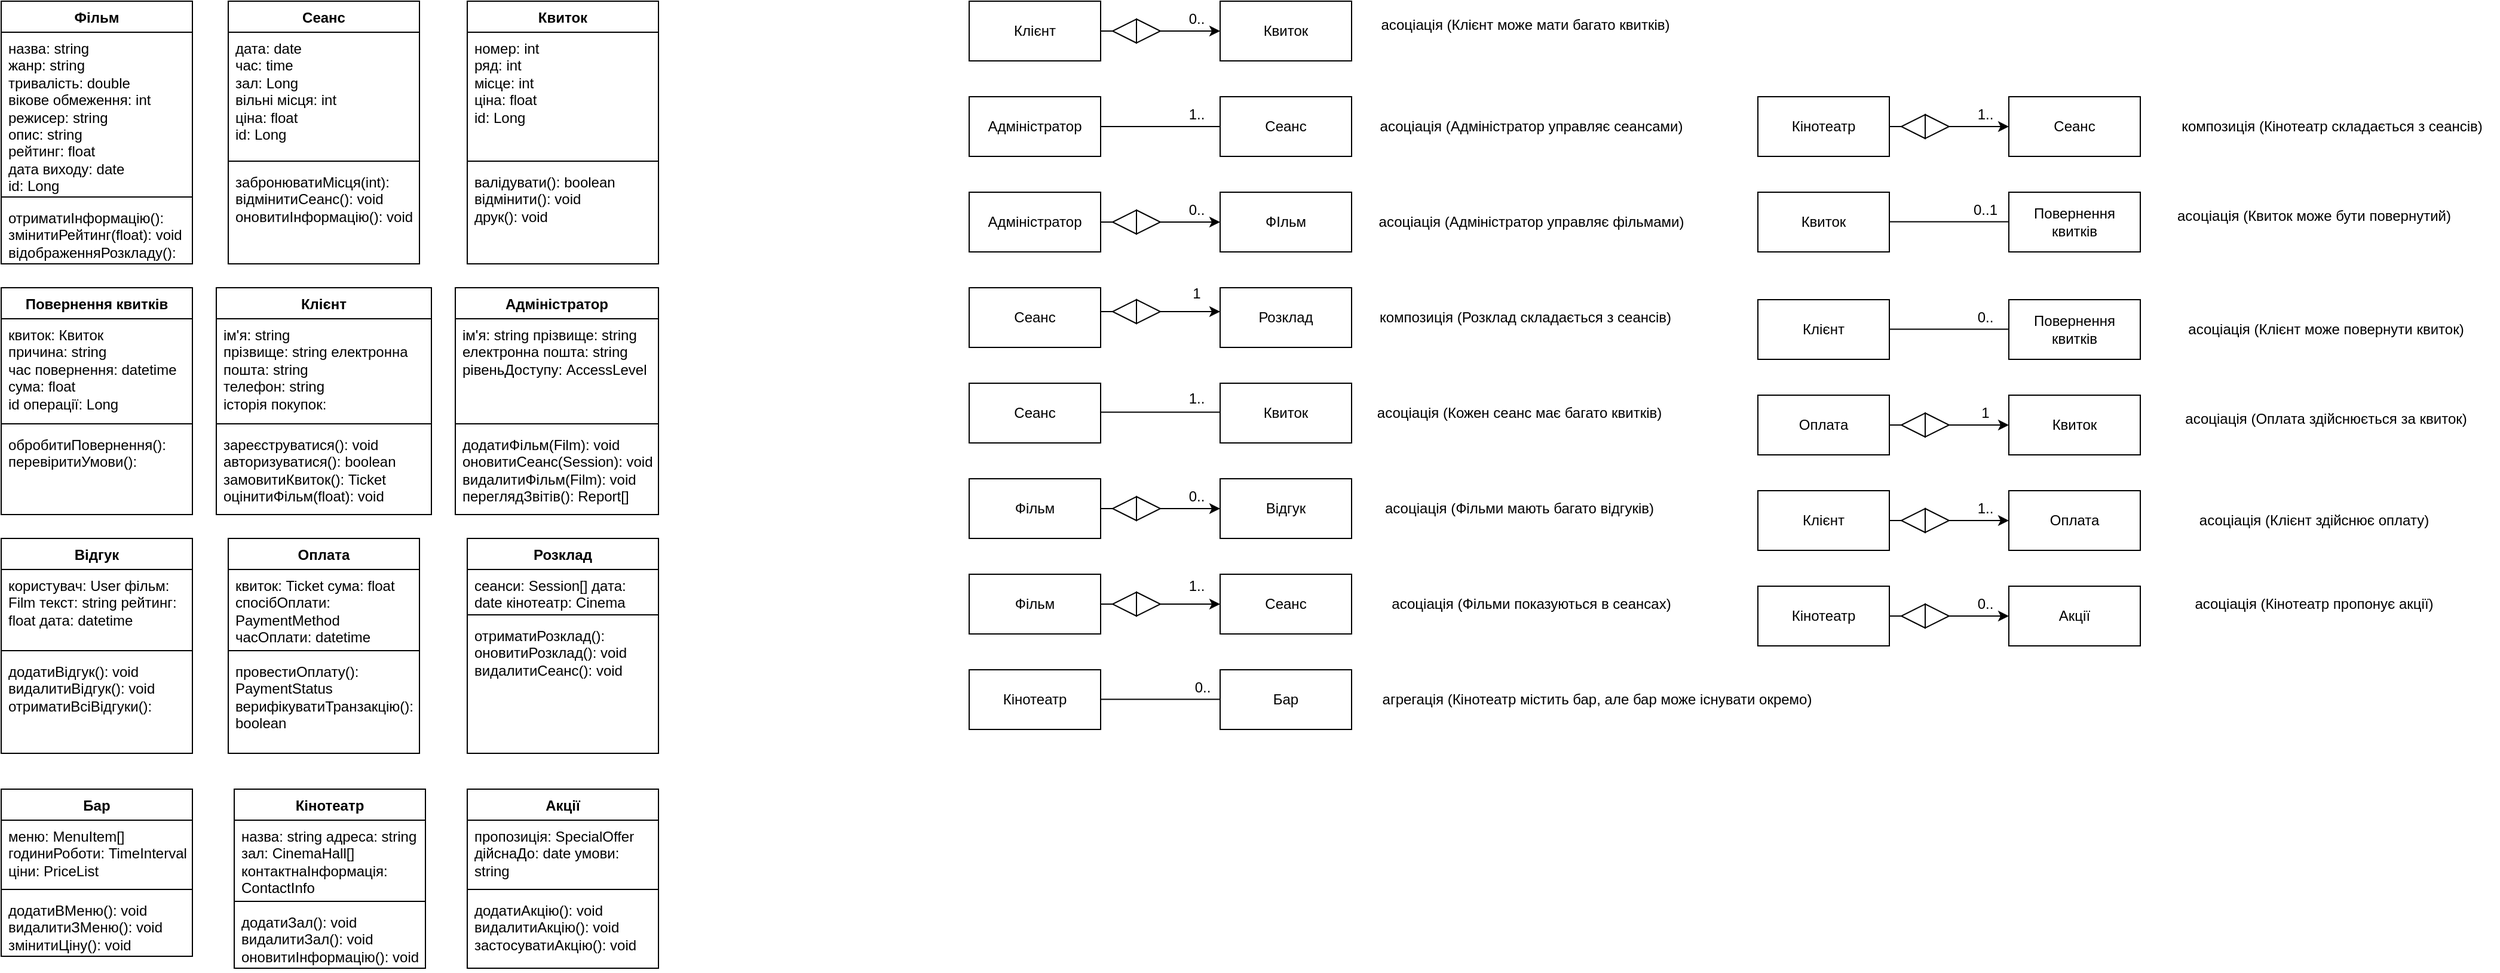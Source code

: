 <mxfile version="24.1.0" type="device">
  <diagram name="Page-1" id="W-HxV3eET0fKOatoMU0g">
    <mxGraphModel dx="1623" dy="923" grid="1" gridSize="10" guides="1" tooltips="1" connect="1" arrows="1" fold="1" page="1" pageScale="1" pageWidth="850" pageHeight="1100" math="0" shadow="0">
      <root>
        <mxCell id="0" />
        <mxCell id="1" parent="0" />
        <mxCell id="Xe3Pd-iEGYzMwIOEl643-1" value="Фільм" style="swimlane;fontStyle=1;align=center;verticalAlign=top;childLayout=stackLayout;horizontal=1;startSize=26;horizontalStack=0;resizeParent=1;resizeParentMax=0;resizeLast=0;collapsible=1;marginBottom=0;whiteSpace=wrap;html=1;" vertex="1" parent="1">
          <mxGeometry x="230" y="80" width="160" height="220" as="geometry" />
        </mxCell>
        <mxCell id="Xe3Pd-iEGYzMwIOEl643-2" value="назва: string&amp;nbsp;&lt;div&gt;жанр: string&amp;nbsp;&lt;/div&gt;&lt;div&gt;тривалість: double&lt;/div&gt;&lt;div&gt;вікове обмеження: int режисер: string&amp;nbsp;&lt;/div&gt;&lt;div&gt;опис: string&amp;nbsp;&lt;/div&gt;&lt;div&gt;рейтинг: float&amp;nbsp;&lt;/div&gt;&lt;div&gt;дата виходу: date&lt;/div&gt;&lt;div&gt;id: Long&lt;br&gt;&lt;/div&gt;" style="text;strokeColor=none;fillColor=none;align=left;verticalAlign=top;spacingLeft=4;spacingRight=4;overflow=hidden;rotatable=0;points=[[0,0.5],[1,0.5]];portConstraint=eastwest;whiteSpace=wrap;html=1;" vertex="1" parent="Xe3Pd-iEGYzMwIOEl643-1">
          <mxGeometry y="26" width="160" height="134" as="geometry" />
        </mxCell>
        <mxCell id="Xe3Pd-iEGYzMwIOEl643-3" value="" style="line;strokeWidth=1;fillColor=none;align=left;verticalAlign=middle;spacingTop=-1;spacingLeft=3;spacingRight=3;rotatable=0;labelPosition=right;points=[];portConstraint=eastwest;strokeColor=inherit;" vertex="1" parent="Xe3Pd-iEGYzMwIOEl643-1">
          <mxGeometry y="160" width="160" height="8" as="geometry" />
        </mxCell>
        <mxCell id="Xe3Pd-iEGYzMwIOEl643-4" value="отриматиІнформацію():&amp;nbsp; змінитиРейтинг(float): void відображенняРозкладу():&amp;nbsp;" style="text;strokeColor=none;fillColor=none;align=left;verticalAlign=top;spacingLeft=4;spacingRight=4;overflow=hidden;rotatable=0;points=[[0,0.5],[1,0.5]];portConstraint=eastwest;whiteSpace=wrap;html=1;" vertex="1" parent="Xe3Pd-iEGYzMwIOEl643-1">
          <mxGeometry y="168" width="160" height="52" as="geometry" />
        </mxCell>
        <mxCell id="Xe3Pd-iEGYzMwIOEl643-5" value="Сеанс" style="swimlane;fontStyle=1;align=center;verticalAlign=top;childLayout=stackLayout;horizontal=1;startSize=26;horizontalStack=0;resizeParent=1;resizeParentMax=0;resizeLast=0;collapsible=1;marginBottom=0;whiteSpace=wrap;html=1;" vertex="1" parent="1">
          <mxGeometry x="420" y="80" width="160" height="220" as="geometry" />
        </mxCell>
        <mxCell id="Xe3Pd-iEGYzMwIOEl643-6" value="дата: date&amp;nbsp;&lt;div&gt;час: time&amp;nbsp;&lt;/div&gt;&lt;div&gt;зал: Long&amp;nbsp;&lt;/div&gt;&lt;div&gt;вільні місця: int&amp;nbsp;&lt;/div&gt;&lt;div&gt;ціна: float&lt;/div&gt;&lt;div&gt;id: Long&lt;br&gt;&lt;/div&gt;" style="text;strokeColor=none;fillColor=none;align=left;verticalAlign=top;spacingLeft=4;spacingRight=4;overflow=hidden;rotatable=0;points=[[0,0.5],[1,0.5]];portConstraint=eastwest;whiteSpace=wrap;html=1;" vertex="1" parent="Xe3Pd-iEGYzMwIOEl643-5">
          <mxGeometry y="26" width="160" height="104" as="geometry" />
        </mxCell>
        <mxCell id="Xe3Pd-iEGYzMwIOEl643-7" value="" style="line;strokeWidth=1;fillColor=none;align=left;verticalAlign=middle;spacingTop=-1;spacingLeft=3;spacingRight=3;rotatable=0;labelPosition=right;points=[];portConstraint=eastwest;strokeColor=inherit;" vertex="1" parent="Xe3Pd-iEGYzMwIOEl643-5">
          <mxGeometry y="130" width="160" height="8" as="geometry" />
        </mxCell>
        <mxCell id="Xe3Pd-iEGYzMwIOEl643-8" value="забронюватиМісця(int): відмінитиСеанс(): void оновитиІнформацію(): void" style="text;strokeColor=none;fillColor=none;align=left;verticalAlign=top;spacingLeft=4;spacingRight=4;overflow=hidden;rotatable=0;points=[[0,0.5],[1,0.5]];portConstraint=eastwest;whiteSpace=wrap;html=1;" vertex="1" parent="Xe3Pd-iEGYzMwIOEl643-5">
          <mxGeometry y="138" width="160" height="82" as="geometry" />
        </mxCell>
        <mxCell id="Xe3Pd-iEGYzMwIOEl643-9" value="Квиток" style="swimlane;fontStyle=1;align=center;verticalAlign=top;childLayout=stackLayout;horizontal=1;startSize=26;horizontalStack=0;resizeParent=1;resizeParentMax=0;resizeLast=0;collapsible=1;marginBottom=0;whiteSpace=wrap;html=1;" vertex="1" parent="1">
          <mxGeometry x="620" y="80" width="160" height="220" as="geometry" />
        </mxCell>
        <mxCell id="Xe3Pd-iEGYzMwIOEl643-10" value="номер: int&amp;nbsp;&lt;div&gt;ряд: int&amp;nbsp;&lt;/div&gt;&lt;div&gt;місце: int&amp;nbsp;&lt;/div&gt;&lt;div&gt;ціна: float&amp;nbsp;&lt;/div&gt;&lt;div&gt;id: Long&lt;/div&gt;" style="text;strokeColor=none;fillColor=none;align=left;verticalAlign=top;spacingLeft=4;spacingRight=4;overflow=hidden;rotatable=0;points=[[0,0.5],[1,0.5]];portConstraint=eastwest;whiteSpace=wrap;html=1;" vertex="1" parent="Xe3Pd-iEGYzMwIOEl643-9">
          <mxGeometry y="26" width="160" height="104" as="geometry" />
        </mxCell>
        <mxCell id="Xe3Pd-iEGYzMwIOEl643-11" value="" style="line;strokeWidth=1;fillColor=none;align=left;verticalAlign=middle;spacingTop=-1;spacingLeft=3;spacingRight=3;rotatable=0;labelPosition=right;points=[];portConstraint=eastwest;strokeColor=inherit;" vertex="1" parent="Xe3Pd-iEGYzMwIOEl643-9">
          <mxGeometry y="130" width="160" height="8" as="geometry" />
        </mxCell>
        <mxCell id="Xe3Pd-iEGYzMwIOEl643-12" value="валідувати(): boolean відмінити(): void&amp;nbsp;&lt;div&gt;друк(): void&lt;/div&gt;" style="text;strokeColor=none;fillColor=none;align=left;verticalAlign=top;spacingLeft=4;spacingRight=4;overflow=hidden;rotatable=0;points=[[0,0.5],[1,0.5]];portConstraint=eastwest;whiteSpace=wrap;html=1;" vertex="1" parent="Xe3Pd-iEGYzMwIOEl643-9">
          <mxGeometry y="138" width="160" height="82" as="geometry" />
        </mxCell>
        <mxCell id="Xe3Pd-iEGYzMwIOEl643-13" value="Повернення квитків" style="swimlane;fontStyle=1;align=center;verticalAlign=top;childLayout=stackLayout;horizontal=1;startSize=26;horizontalStack=0;resizeParent=1;resizeParentMax=0;resizeLast=0;collapsible=1;marginBottom=0;whiteSpace=wrap;html=1;" vertex="1" parent="1">
          <mxGeometry x="230" y="320" width="160" height="190" as="geometry" />
        </mxCell>
        <mxCell id="Xe3Pd-iEGYzMwIOEl643-14" value="квиток: Квиток&lt;div&gt;причина: string&amp;nbsp;&lt;/div&gt;&lt;div&gt;час повернення: datetime сума: float&lt;/div&gt;&lt;div&gt;id операції: Long&lt;br&gt;&lt;/div&gt;" style="text;strokeColor=none;fillColor=none;align=left;verticalAlign=top;spacingLeft=4;spacingRight=4;overflow=hidden;rotatable=0;points=[[0,0.5],[1,0.5]];portConstraint=eastwest;whiteSpace=wrap;html=1;" vertex="1" parent="Xe3Pd-iEGYzMwIOEl643-13">
          <mxGeometry y="26" width="160" height="84" as="geometry" />
        </mxCell>
        <mxCell id="Xe3Pd-iEGYzMwIOEl643-15" value="" style="line;strokeWidth=1;fillColor=none;align=left;verticalAlign=middle;spacingTop=-1;spacingLeft=3;spacingRight=3;rotatable=0;labelPosition=right;points=[];portConstraint=eastwest;strokeColor=inherit;" vertex="1" parent="Xe3Pd-iEGYzMwIOEl643-13">
          <mxGeometry y="110" width="160" height="8" as="geometry" />
        </mxCell>
        <mxCell id="Xe3Pd-iEGYzMwIOEl643-16" value="обробитиПовернення(): перевіритиУмови():&amp;nbsp;" style="text;strokeColor=none;fillColor=none;align=left;verticalAlign=top;spacingLeft=4;spacingRight=4;overflow=hidden;rotatable=0;points=[[0,0.5],[1,0.5]];portConstraint=eastwest;whiteSpace=wrap;html=1;" vertex="1" parent="Xe3Pd-iEGYzMwIOEl643-13">
          <mxGeometry y="118" width="160" height="72" as="geometry" />
        </mxCell>
        <mxCell id="Xe3Pd-iEGYzMwIOEl643-17" value="Клієнт" style="swimlane;fontStyle=1;align=center;verticalAlign=top;childLayout=stackLayout;horizontal=1;startSize=26;horizontalStack=0;resizeParent=1;resizeParentMax=0;resizeLast=0;collapsible=1;marginBottom=0;whiteSpace=wrap;html=1;" vertex="1" parent="1">
          <mxGeometry x="410" y="320" width="180" height="190" as="geometry" />
        </mxCell>
        <mxCell id="Xe3Pd-iEGYzMwIOEl643-18" value="ім&#39;я: string&amp;nbsp;&lt;div&gt;прізвище: string електронна пошта: string&amp;nbsp;&lt;/div&gt;&lt;div&gt;телефон: string&amp;nbsp;&lt;/div&gt;&lt;div&gt;історія покупок:&lt;/div&gt;" style="text;strokeColor=none;fillColor=none;align=left;verticalAlign=top;spacingLeft=4;spacingRight=4;overflow=hidden;rotatable=0;points=[[0,0.5],[1,0.5]];portConstraint=eastwest;whiteSpace=wrap;html=1;" vertex="1" parent="Xe3Pd-iEGYzMwIOEl643-17">
          <mxGeometry y="26" width="180" height="84" as="geometry" />
        </mxCell>
        <mxCell id="Xe3Pd-iEGYzMwIOEl643-19" value="" style="line;strokeWidth=1;fillColor=none;align=left;verticalAlign=middle;spacingTop=-1;spacingLeft=3;spacingRight=3;rotatable=0;labelPosition=right;points=[];portConstraint=eastwest;strokeColor=inherit;" vertex="1" parent="Xe3Pd-iEGYzMwIOEl643-17">
          <mxGeometry y="110" width="180" height="8" as="geometry" />
        </mxCell>
        <mxCell id="Xe3Pd-iEGYzMwIOEl643-20" value="зареєструватися(): void авторизуватися(): boolean замовитиКвиток(): Ticket оцінитиФільм(float): void" style="text;strokeColor=none;fillColor=none;align=left;verticalAlign=top;spacingLeft=4;spacingRight=4;overflow=hidden;rotatable=0;points=[[0,0.5],[1,0.5]];portConstraint=eastwest;whiteSpace=wrap;html=1;" vertex="1" parent="Xe3Pd-iEGYzMwIOEl643-17">
          <mxGeometry y="118" width="180" height="72" as="geometry" />
        </mxCell>
        <mxCell id="Xe3Pd-iEGYzMwIOEl643-21" value="Адміністратор" style="swimlane;fontStyle=1;align=center;verticalAlign=top;childLayout=stackLayout;horizontal=1;startSize=26;horizontalStack=0;resizeParent=1;resizeParentMax=0;resizeLast=0;collapsible=1;marginBottom=0;whiteSpace=wrap;html=1;" vertex="1" parent="1">
          <mxGeometry x="610" y="320" width="170" height="190" as="geometry" />
        </mxCell>
        <mxCell id="Xe3Pd-iEGYzMwIOEl643-22" value="ім&#39;я: string прізвище: string електронна пошта: string рівеньДоступу: AccessLevel" style="text;strokeColor=none;fillColor=none;align=left;verticalAlign=top;spacingLeft=4;spacingRight=4;overflow=hidden;rotatable=0;points=[[0,0.5],[1,0.5]];portConstraint=eastwest;whiteSpace=wrap;html=1;" vertex="1" parent="Xe3Pd-iEGYzMwIOEl643-21">
          <mxGeometry y="26" width="170" height="84" as="geometry" />
        </mxCell>
        <mxCell id="Xe3Pd-iEGYzMwIOEl643-23" value="" style="line;strokeWidth=1;fillColor=none;align=left;verticalAlign=middle;spacingTop=-1;spacingLeft=3;spacingRight=3;rotatable=0;labelPosition=right;points=[];portConstraint=eastwest;strokeColor=inherit;" vertex="1" parent="Xe3Pd-iEGYzMwIOEl643-21">
          <mxGeometry y="110" width="170" height="8" as="geometry" />
        </mxCell>
        <mxCell id="Xe3Pd-iEGYzMwIOEl643-24" value="додатиФільм(Film): void оновитиСеанс(Session): void видалитиФільм(Film): void переглядЗвітів(): Report[]" style="text;strokeColor=none;fillColor=none;align=left;verticalAlign=top;spacingLeft=4;spacingRight=4;overflow=hidden;rotatable=0;points=[[0,0.5],[1,0.5]];portConstraint=eastwest;whiteSpace=wrap;html=1;" vertex="1" parent="Xe3Pd-iEGYzMwIOEl643-21">
          <mxGeometry y="118" width="170" height="72" as="geometry" />
        </mxCell>
        <mxCell id="Xe3Pd-iEGYzMwIOEl643-25" value="Відгук" style="swimlane;fontStyle=1;align=center;verticalAlign=top;childLayout=stackLayout;horizontal=1;startSize=26;horizontalStack=0;resizeParent=1;resizeParentMax=0;resizeLast=0;collapsible=1;marginBottom=0;whiteSpace=wrap;html=1;" vertex="1" parent="1">
          <mxGeometry x="230" y="530" width="160" height="180" as="geometry" />
        </mxCell>
        <mxCell id="Xe3Pd-iEGYzMwIOEl643-26" value="користувач: User фільм: Film текст: string рейтинг: float дата: datetime" style="text;strokeColor=none;fillColor=none;align=left;verticalAlign=top;spacingLeft=4;spacingRight=4;overflow=hidden;rotatable=0;points=[[0,0.5],[1,0.5]];portConstraint=eastwest;whiteSpace=wrap;html=1;" vertex="1" parent="Xe3Pd-iEGYzMwIOEl643-25">
          <mxGeometry y="26" width="160" height="64" as="geometry" />
        </mxCell>
        <mxCell id="Xe3Pd-iEGYzMwIOEl643-27" value="" style="line;strokeWidth=1;fillColor=none;align=left;verticalAlign=middle;spacingTop=-1;spacingLeft=3;spacingRight=3;rotatable=0;labelPosition=right;points=[];portConstraint=eastwest;strokeColor=inherit;" vertex="1" parent="Xe3Pd-iEGYzMwIOEl643-25">
          <mxGeometry y="90" width="160" height="8" as="geometry" />
        </mxCell>
        <mxCell id="Xe3Pd-iEGYzMwIOEl643-28" value="додатиВідгук(): void видалитиВідгук(): void отриматиВсіВідгуки():&amp;nbsp;" style="text;strokeColor=none;fillColor=none;align=left;verticalAlign=top;spacingLeft=4;spacingRight=4;overflow=hidden;rotatable=0;points=[[0,0.5],[1,0.5]];portConstraint=eastwest;whiteSpace=wrap;html=1;" vertex="1" parent="Xe3Pd-iEGYzMwIOEl643-25">
          <mxGeometry y="98" width="160" height="82" as="geometry" />
        </mxCell>
        <mxCell id="Xe3Pd-iEGYzMwIOEl643-29" value="Оплата" style="swimlane;fontStyle=1;align=center;verticalAlign=top;childLayout=stackLayout;horizontal=1;startSize=26;horizontalStack=0;resizeParent=1;resizeParentMax=0;resizeLast=0;collapsible=1;marginBottom=0;whiteSpace=wrap;html=1;" vertex="1" parent="1">
          <mxGeometry x="420" y="530" width="160" height="180" as="geometry">
            <mxRectangle x="410" y="460" width="80" height="30" as="alternateBounds" />
          </mxGeometry>
        </mxCell>
        <mxCell id="Xe3Pd-iEGYzMwIOEl643-30" value="квиток: Ticket сума: float спосібОплати: PaymentMethod часОплати: datetime" style="text;strokeColor=none;fillColor=none;align=left;verticalAlign=top;spacingLeft=4;spacingRight=4;overflow=hidden;rotatable=0;points=[[0,0.5],[1,0.5]];portConstraint=eastwest;whiteSpace=wrap;html=1;" vertex="1" parent="Xe3Pd-iEGYzMwIOEl643-29">
          <mxGeometry y="26" width="160" height="64" as="geometry" />
        </mxCell>
        <mxCell id="Xe3Pd-iEGYzMwIOEl643-31" value="" style="line;strokeWidth=1;fillColor=none;align=left;verticalAlign=middle;spacingTop=-1;spacingLeft=3;spacingRight=3;rotatable=0;labelPosition=right;points=[];portConstraint=eastwest;strokeColor=inherit;" vertex="1" parent="Xe3Pd-iEGYzMwIOEl643-29">
          <mxGeometry y="90" width="160" height="8" as="geometry" />
        </mxCell>
        <mxCell id="Xe3Pd-iEGYzMwIOEl643-32" value="провестиОплату(): PaymentStatus верифікуватиТранзакцію(): boolean" style="text;strokeColor=none;fillColor=none;align=left;verticalAlign=top;spacingLeft=4;spacingRight=4;overflow=hidden;rotatable=0;points=[[0,0.5],[1,0.5]];portConstraint=eastwest;whiteSpace=wrap;html=1;" vertex="1" parent="Xe3Pd-iEGYzMwIOEl643-29">
          <mxGeometry y="98" width="160" height="82" as="geometry" />
        </mxCell>
        <mxCell id="Xe3Pd-iEGYzMwIOEl643-33" value="Розклад" style="swimlane;fontStyle=1;align=center;verticalAlign=top;childLayout=stackLayout;horizontal=1;startSize=26;horizontalStack=0;resizeParent=1;resizeParentMax=0;resizeLast=0;collapsible=1;marginBottom=0;whiteSpace=wrap;html=1;" vertex="1" parent="1">
          <mxGeometry x="620" y="530" width="160" height="180" as="geometry" />
        </mxCell>
        <mxCell id="Xe3Pd-iEGYzMwIOEl643-34" value="сеанси: Session[] дата: date кінотеатр: Cinema" style="text;strokeColor=none;fillColor=none;align=left;verticalAlign=top;spacingLeft=4;spacingRight=4;overflow=hidden;rotatable=0;points=[[0,0.5],[1,0.5]];portConstraint=eastwest;whiteSpace=wrap;html=1;" vertex="1" parent="Xe3Pd-iEGYzMwIOEl643-33">
          <mxGeometry y="26" width="160" height="34" as="geometry" />
        </mxCell>
        <mxCell id="Xe3Pd-iEGYzMwIOEl643-35" value="" style="line;strokeWidth=1;fillColor=none;align=left;verticalAlign=middle;spacingTop=-1;spacingLeft=3;spacingRight=3;rotatable=0;labelPosition=right;points=[];portConstraint=eastwest;strokeColor=inherit;" vertex="1" parent="Xe3Pd-iEGYzMwIOEl643-33">
          <mxGeometry y="60" width="160" height="8" as="geometry" />
        </mxCell>
        <mxCell id="Xe3Pd-iEGYzMwIOEl643-36" value="отриматиРозклад():&amp;nbsp; оновитиРозклад(): void видалитиСеанс(): void" style="text;strokeColor=none;fillColor=none;align=left;verticalAlign=top;spacingLeft=4;spacingRight=4;overflow=hidden;rotatable=0;points=[[0,0.5],[1,0.5]];portConstraint=eastwest;whiteSpace=wrap;html=1;" vertex="1" parent="Xe3Pd-iEGYzMwIOEl643-33">
          <mxGeometry y="68" width="160" height="112" as="geometry" />
        </mxCell>
        <mxCell id="Xe3Pd-iEGYzMwIOEl643-37" value="Кінотеатр" style="swimlane;fontStyle=1;align=center;verticalAlign=top;childLayout=stackLayout;horizontal=1;startSize=26;horizontalStack=0;resizeParent=1;resizeParentMax=0;resizeLast=0;collapsible=1;marginBottom=0;whiteSpace=wrap;html=1;" vertex="1" parent="1">
          <mxGeometry x="425" y="740" width="160" height="150" as="geometry" />
        </mxCell>
        <mxCell id="Xe3Pd-iEGYzMwIOEl643-38" value="назва: string адреса: string зал: CinemaHall[] контактнаІнформація: ContactInfo" style="text;strokeColor=none;fillColor=none;align=left;verticalAlign=top;spacingLeft=4;spacingRight=4;overflow=hidden;rotatable=0;points=[[0,0.5],[1,0.5]];portConstraint=eastwest;whiteSpace=wrap;html=1;" vertex="1" parent="Xe3Pd-iEGYzMwIOEl643-37">
          <mxGeometry y="26" width="160" height="64" as="geometry" />
        </mxCell>
        <mxCell id="Xe3Pd-iEGYzMwIOEl643-39" value="" style="line;strokeWidth=1;fillColor=none;align=left;verticalAlign=middle;spacingTop=-1;spacingLeft=3;spacingRight=3;rotatable=0;labelPosition=right;points=[];portConstraint=eastwest;strokeColor=inherit;" vertex="1" parent="Xe3Pd-iEGYzMwIOEl643-37">
          <mxGeometry y="90" width="160" height="8" as="geometry" />
        </mxCell>
        <mxCell id="Xe3Pd-iEGYzMwIOEl643-40" value="додатиЗал(): void видалитиЗал(): void оновитиІнформацію(): void" style="text;strokeColor=none;fillColor=none;align=left;verticalAlign=top;spacingLeft=4;spacingRight=4;overflow=hidden;rotatable=0;points=[[0,0.5],[1,0.5]];portConstraint=eastwest;whiteSpace=wrap;html=1;" vertex="1" parent="Xe3Pd-iEGYzMwIOEl643-37">
          <mxGeometry y="98" width="160" height="52" as="geometry" />
        </mxCell>
        <mxCell id="Xe3Pd-iEGYzMwIOEl643-41" value="Бар" style="swimlane;fontStyle=1;align=center;verticalAlign=top;childLayout=stackLayout;horizontal=1;startSize=26;horizontalStack=0;resizeParent=1;resizeParentMax=0;resizeLast=0;collapsible=1;marginBottom=0;whiteSpace=wrap;html=1;" vertex="1" parent="1">
          <mxGeometry x="230" y="740" width="160" height="140" as="geometry" />
        </mxCell>
        <mxCell id="Xe3Pd-iEGYzMwIOEl643-42" value="меню: MenuItem[] годиниРоботи: TimeInterval ціни: PriceList" style="text;strokeColor=none;fillColor=none;align=left;verticalAlign=top;spacingLeft=4;spacingRight=4;overflow=hidden;rotatable=0;points=[[0,0.5],[1,0.5]];portConstraint=eastwest;whiteSpace=wrap;html=1;" vertex="1" parent="Xe3Pd-iEGYzMwIOEl643-41">
          <mxGeometry y="26" width="160" height="54" as="geometry" />
        </mxCell>
        <mxCell id="Xe3Pd-iEGYzMwIOEl643-43" value="" style="line;strokeWidth=1;fillColor=none;align=left;verticalAlign=middle;spacingTop=-1;spacingLeft=3;spacingRight=3;rotatable=0;labelPosition=right;points=[];portConstraint=eastwest;strokeColor=inherit;" vertex="1" parent="Xe3Pd-iEGYzMwIOEl643-41">
          <mxGeometry y="80" width="160" height="8" as="geometry" />
        </mxCell>
        <mxCell id="Xe3Pd-iEGYzMwIOEl643-44" value="додатиВМеню(): void видалитиЗМеню(): void змінитиЦіну(): void" style="text;strokeColor=none;fillColor=none;align=left;verticalAlign=top;spacingLeft=4;spacingRight=4;overflow=hidden;rotatable=0;points=[[0,0.5],[1,0.5]];portConstraint=eastwest;whiteSpace=wrap;html=1;" vertex="1" parent="Xe3Pd-iEGYzMwIOEl643-41">
          <mxGeometry y="88" width="160" height="52" as="geometry" />
        </mxCell>
        <mxCell id="Xe3Pd-iEGYzMwIOEl643-49" value="Акції" style="swimlane;fontStyle=1;align=center;verticalAlign=top;childLayout=stackLayout;horizontal=1;startSize=26;horizontalStack=0;resizeParent=1;resizeParentMax=0;resizeLast=0;collapsible=1;marginBottom=0;whiteSpace=wrap;html=1;" vertex="1" parent="1">
          <mxGeometry x="620" y="740" width="160" height="150" as="geometry" />
        </mxCell>
        <mxCell id="Xe3Pd-iEGYzMwIOEl643-50" value="пропозиція: SpecialOffer дійснаДо: date умови: string" style="text;strokeColor=none;fillColor=none;align=left;verticalAlign=top;spacingLeft=4;spacingRight=4;overflow=hidden;rotatable=0;points=[[0,0.5],[1,0.5]];portConstraint=eastwest;whiteSpace=wrap;html=1;" vertex="1" parent="Xe3Pd-iEGYzMwIOEl643-49">
          <mxGeometry y="26" width="160" height="54" as="geometry" />
        </mxCell>
        <mxCell id="Xe3Pd-iEGYzMwIOEl643-51" value="" style="line;strokeWidth=1;fillColor=none;align=left;verticalAlign=middle;spacingTop=-1;spacingLeft=3;spacingRight=3;rotatable=0;labelPosition=right;points=[];portConstraint=eastwest;strokeColor=inherit;" vertex="1" parent="Xe3Pd-iEGYzMwIOEl643-49">
          <mxGeometry y="80" width="160" height="8" as="geometry" />
        </mxCell>
        <mxCell id="Xe3Pd-iEGYzMwIOEl643-52" value="додатиАкцію(): void видалитиАкцію(): void застосуватиАкцію(): void" style="text;strokeColor=none;fillColor=none;align=left;verticalAlign=top;spacingLeft=4;spacingRight=4;overflow=hidden;rotatable=0;points=[[0,0.5],[1,0.5]];portConstraint=eastwest;whiteSpace=wrap;html=1;" vertex="1" parent="Xe3Pd-iEGYzMwIOEl643-49">
          <mxGeometry y="88" width="160" height="62" as="geometry" />
        </mxCell>
        <mxCell id="Xe3Pd-iEGYzMwIOEl643-58" style="edgeStyle=orthogonalEdgeStyle;rounded=0;orthogonalLoop=1;jettySize=auto;html=1;entryX=0;entryY=0.5;entryDx=0;entryDy=0;" edge="1" parent="1" source="Xe3Pd-iEGYzMwIOEl643-55" target="Xe3Pd-iEGYzMwIOEl643-56">
          <mxGeometry relative="1" as="geometry" />
        </mxCell>
        <mxCell id="Xe3Pd-iEGYzMwIOEl643-55" value="Клієнт" style="html=1;whiteSpace=wrap;" vertex="1" parent="1">
          <mxGeometry x="1040" y="80" width="110" height="50" as="geometry" />
        </mxCell>
        <mxCell id="Xe3Pd-iEGYzMwIOEl643-56" value="Квиток" style="html=1;whiteSpace=wrap;" vertex="1" parent="1">
          <mxGeometry x="1250" y="80" width="110" height="50" as="geometry" />
        </mxCell>
        <mxCell id="Xe3Pd-iEGYzMwIOEl643-61" value="" style="triangle;whiteSpace=wrap;html=1;" vertex="1" parent="1">
          <mxGeometry x="1180" y="95" width="20" height="20" as="geometry" />
        </mxCell>
        <mxCell id="Xe3Pd-iEGYzMwIOEl643-62" value="" style="triangle;whiteSpace=wrap;html=1;direction=west;" vertex="1" parent="1">
          <mxGeometry x="1160" y="95" width="20" height="20" as="geometry" />
        </mxCell>
        <mxCell id="Xe3Pd-iEGYzMwIOEl643-67" value="асоціація (Адміністратор управляє сеансами)" style="text;html=1;align=center;verticalAlign=middle;resizable=0;points=[];autosize=1;strokeColor=none;fillColor=none;" vertex="1" parent="1">
          <mxGeometry x="1370" y="170" width="280" height="30" as="geometry" />
        </mxCell>
        <mxCell id="Xe3Pd-iEGYzMwIOEl643-68" value="Адміністратор" style="html=1;whiteSpace=wrap;" vertex="1" parent="1">
          <mxGeometry x="1040" y="160" width="110" height="50" as="geometry" />
        </mxCell>
        <mxCell id="Xe3Pd-iEGYzMwIOEl643-69" value="Сеанс" style="html=1;whiteSpace=wrap;" vertex="1" parent="1">
          <mxGeometry x="1250" y="160" width="110" height="50" as="geometry" />
        </mxCell>
        <mxCell id="Xe3Pd-iEGYzMwIOEl643-70" value="Адміністратор" style="html=1;whiteSpace=wrap;" vertex="1" parent="1">
          <mxGeometry x="1040" y="240" width="110" height="50" as="geometry" />
        </mxCell>
        <mxCell id="Xe3Pd-iEGYzMwIOEl643-71" value="ФІльм" style="html=1;whiteSpace=wrap;" vertex="1" parent="1">
          <mxGeometry x="1250" y="240" width="110" height="50" as="geometry" />
        </mxCell>
        <mxCell id="Xe3Pd-iEGYzMwIOEl643-72" value="Сеанс" style="html=1;whiteSpace=wrap;" vertex="1" parent="1">
          <mxGeometry x="1040" y="320" width="110" height="50" as="geometry" />
        </mxCell>
        <mxCell id="Xe3Pd-iEGYzMwIOEl643-73" value="Розклад" style="html=1;whiteSpace=wrap;" vertex="1" parent="1">
          <mxGeometry x="1250" y="320" width="110" height="50" as="geometry" />
        </mxCell>
        <mxCell id="Xe3Pd-iEGYzMwIOEl643-74" value="Фільм" style="html=1;whiteSpace=wrap;" vertex="1" parent="1">
          <mxGeometry x="1040" y="480" width="110" height="50" as="geometry" />
        </mxCell>
        <mxCell id="Xe3Pd-iEGYzMwIOEl643-75" value="Відгук" style="html=1;whiteSpace=wrap;" vertex="1" parent="1">
          <mxGeometry x="1250" y="480" width="110" height="50" as="geometry" />
        </mxCell>
        <mxCell id="Xe3Pd-iEGYzMwIOEl643-76" value="Фільм" style="html=1;whiteSpace=wrap;" vertex="1" parent="1">
          <mxGeometry x="1040" y="560" width="110" height="50" as="geometry" />
        </mxCell>
        <mxCell id="Xe3Pd-iEGYzMwIOEl643-77" value="Сеанс" style="html=1;whiteSpace=wrap;" vertex="1" parent="1">
          <mxGeometry x="1250" y="560" width="110" height="50" as="geometry" />
        </mxCell>
        <mxCell id="Xe3Pd-iEGYzMwIOEl643-78" value="Кінотеатр" style="html=1;whiteSpace=wrap;" vertex="1" parent="1">
          <mxGeometry x="1040" y="640" width="110" height="50" as="geometry" />
        </mxCell>
        <mxCell id="Xe3Pd-iEGYzMwIOEl643-79" value="Бар" style="html=1;whiteSpace=wrap;" vertex="1" parent="1">
          <mxGeometry x="1250" y="640" width="110" height="50" as="geometry" />
        </mxCell>
        <mxCell id="Xe3Pd-iEGYzMwIOEl643-80" value="Кінотеатр" style="html=1;whiteSpace=wrap;" vertex="1" parent="1">
          <mxGeometry x="1700" y="160" width="110" height="50" as="geometry" />
        </mxCell>
        <mxCell id="Xe3Pd-iEGYzMwIOEl643-81" value="Сеанс" style="html=1;whiteSpace=wrap;" vertex="1" parent="1">
          <mxGeometry x="1910" y="160" width="110" height="50" as="geometry" />
        </mxCell>
        <mxCell id="Xe3Pd-iEGYzMwIOEl643-82" value="Квиток" style="html=1;whiteSpace=wrap;" vertex="1" parent="1">
          <mxGeometry x="1700" y="240" width="110" height="50" as="geometry" />
        </mxCell>
        <mxCell id="Xe3Pd-iEGYzMwIOEl643-83" value="Повернення квитків" style="html=1;whiteSpace=wrap;" vertex="1" parent="1">
          <mxGeometry x="1910" y="240" width="110" height="50" as="geometry" />
        </mxCell>
        <mxCell id="Xe3Pd-iEGYzMwIOEl643-84" value="Клієнт" style="html=1;whiteSpace=wrap;" vertex="1" parent="1">
          <mxGeometry x="1700" y="330" width="110" height="50" as="geometry" />
        </mxCell>
        <mxCell id="Xe3Pd-iEGYzMwIOEl643-85" value="Повернення квитків" style="html=1;whiteSpace=wrap;" vertex="1" parent="1">
          <mxGeometry x="1910" y="330" width="110" height="50" as="geometry" />
        </mxCell>
        <mxCell id="Xe3Pd-iEGYzMwIOEl643-86" value="Оплата" style="html=1;whiteSpace=wrap;" vertex="1" parent="1">
          <mxGeometry x="1700" y="410" width="110" height="50" as="geometry" />
        </mxCell>
        <mxCell id="Xe3Pd-iEGYzMwIOEl643-87" value="Квиток" style="html=1;whiteSpace=wrap;" vertex="1" parent="1">
          <mxGeometry x="1910" y="410" width="110" height="50" as="geometry" />
        </mxCell>
        <mxCell id="Xe3Pd-iEGYzMwIOEl643-88" value="Клієнт" style="html=1;whiteSpace=wrap;" vertex="1" parent="1">
          <mxGeometry x="1700" y="490" width="110" height="50" as="geometry" />
        </mxCell>
        <mxCell id="Xe3Pd-iEGYzMwIOEl643-89" value="Оплата" style="html=1;whiteSpace=wrap;" vertex="1" parent="1">
          <mxGeometry x="1910" y="490" width="110" height="50" as="geometry" />
        </mxCell>
        <mxCell id="Xe3Pd-iEGYzMwIOEl643-90" value="Кінотеатр" style="html=1;whiteSpace=wrap;" vertex="1" parent="1">
          <mxGeometry x="1700" y="570" width="110" height="50" as="geometry" />
        </mxCell>
        <mxCell id="Xe3Pd-iEGYzMwIOEl643-91" value="Акції" style="html=1;whiteSpace=wrap;" vertex="1" parent="1">
          <mxGeometry x="1910" y="570" width="110" height="50" as="geometry" />
        </mxCell>
        <mxCell id="Xe3Pd-iEGYzMwIOEl643-92" style="edgeStyle=orthogonalEdgeStyle;rounded=0;orthogonalLoop=1;jettySize=auto;html=1;entryX=0;entryY=0.5;entryDx=0;entryDy=0;" edge="1" parent="1">
          <mxGeometry relative="1" as="geometry">
            <mxPoint x="1150" y="265" as="sourcePoint" />
            <mxPoint x="1250" y="265" as="targetPoint" />
          </mxGeometry>
        </mxCell>
        <mxCell id="Xe3Pd-iEGYzMwIOEl643-93" value="" style="triangle;whiteSpace=wrap;html=1;" vertex="1" parent="1">
          <mxGeometry x="1180" y="255" width="20" height="20" as="geometry" />
        </mxCell>
        <mxCell id="Xe3Pd-iEGYzMwIOEl643-94" value="" style="triangle;whiteSpace=wrap;html=1;direction=west;" vertex="1" parent="1">
          <mxGeometry x="1160" y="255" width="20" height="20" as="geometry" />
        </mxCell>
        <mxCell id="Xe3Pd-iEGYzMwIOEl643-95" style="edgeStyle=orthogonalEdgeStyle;rounded=0;orthogonalLoop=1;jettySize=auto;html=1;entryX=0;entryY=0.5;entryDx=0;entryDy=0;" edge="1" parent="1">
          <mxGeometry relative="1" as="geometry">
            <mxPoint x="1150" y="340" as="sourcePoint" />
            <mxPoint x="1250" y="340" as="targetPoint" />
          </mxGeometry>
        </mxCell>
        <mxCell id="Xe3Pd-iEGYzMwIOEl643-96" value="" style="triangle;whiteSpace=wrap;html=1;" vertex="1" parent="1">
          <mxGeometry x="1180" y="330" width="20" height="20" as="geometry" />
        </mxCell>
        <mxCell id="Xe3Pd-iEGYzMwIOEl643-97" value="" style="triangle;whiteSpace=wrap;html=1;direction=west;" vertex="1" parent="1">
          <mxGeometry x="1160" y="330" width="20" height="20" as="geometry" />
        </mxCell>
        <mxCell id="Xe3Pd-iEGYzMwIOEl643-98" value="Сеанс" style="html=1;whiteSpace=wrap;" vertex="1" parent="1">
          <mxGeometry x="1040" y="400" width="110" height="50" as="geometry" />
        </mxCell>
        <mxCell id="Xe3Pd-iEGYzMwIOEl643-99" value="Квиток" style="html=1;whiteSpace=wrap;" vertex="1" parent="1">
          <mxGeometry x="1250" y="400" width="110" height="50" as="geometry" />
        </mxCell>
        <mxCell id="Xe3Pd-iEGYzMwIOEl643-102" style="edgeStyle=orthogonalEdgeStyle;rounded=0;orthogonalLoop=1;jettySize=auto;html=1;entryX=0;entryY=0.5;entryDx=0;entryDy=0;" edge="1" parent="1">
          <mxGeometry relative="1" as="geometry">
            <mxPoint x="1150" y="585" as="sourcePoint" />
            <mxPoint x="1250" y="585" as="targetPoint" />
          </mxGeometry>
        </mxCell>
        <mxCell id="Xe3Pd-iEGYzMwIOEl643-103" value="" style="triangle;whiteSpace=wrap;html=1;" vertex="1" parent="1">
          <mxGeometry x="1180" y="575" width="20" height="20" as="geometry" />
        </mxCell>
        <mxCell id="Xe3Pd-iEGYzMwIOEl643-104" value="" style="triangle;whiteSpace=wrap;html=1;direction=west;" vertex="1" parent="1">
          <mxGeometry x="1160" y="575" width="20" height="20" as="geometry" />
        </mxCell>
        <mxCell id="Xe3Pd-iEGYzMwIOEl643-105" style="edgeStyle=orthogonalEdgeStyle;rounded=0;orthogonalLoop=1;jettySize=auto;html=1;entryX=0;entryY=0.5;entryDx=0;entryDy=0;" edge="1" parent="1">
          <mxGeometry relative="1" as="geometry">
            <mxPoint x="1150" y="505" as="sourcePoint" />
            <mxPoint x="1250" y="505" as="targetPoint" />
          </mxGeometry>
        </mxCell>
        <mxCell id="Xe3Pd-iEGYzMwIOEl643-106" value="" style="triangle;whiteSpace=wrap;html=1;" vertex="1" parent="1">
          <mxGeometry x="1180" y="495" width="20" height="20" as="geometry" />
        </mxCell>
        <mxCell id="Xe3Pd-iEGYzMwIOEl643-107" value="" style="triangle;whiteSpace=wrap;html=1;direction=west;" vertex="1" parent="1">
          <mxGeometry x="1160" y="495" width="20" height="20" as="geometry" />
        </mxCell>
        <mxCell id="Xe3Pd-iEGYzMwIOEl643-108" style="edgeStyle=orthogonalEdgeStyle;rounded=0;orthogonalLoop=1;jettySize=auto;html=1;entryX=0;entryY=0.5;entryDx=0;entryDy=0;" edge="1" parent="1">
          <mxGeometry relative="1" as="geometry">
            <mxPoint x="1810" y="185" as="sourcePoint" />
            <mxPoint x="1910" y="185" as="targetPoint" />
          </mxGeometry>
        </mxCell>
        <mxCell id="Xe3Pd-iEGYzMwIOEl643-109" value="" style="triangle;whiteSpace=wrap;html=1;" vertex="1" parent="1">
          <mxGeometry x="1840" y="175" width="20" height="20" as="geometry" />
        </mxCell>
        <mxCell id="Xe3Pd-iEGYzMwIOEl643-110" value="" style="triangle;whiteSpace=wrap;html=1;direction=west;" vertex="1" parent="1">
          <mxGeometry x="1820" y="175" width="20" height="20" as="geometry" />
        </mxCell>
        <mxCell id="Xe3Pd-iEGYzMwIOEl643-111" style="edgeStyle=orthogonalEdgeStyle;rounded=0;orthogonalLoop=1;jettySize=auto;html=1;entryX=0;entryY=0.5;entryDx=0;entryDy=0;" edge="1" parent="1">
          <mxGeometry relative="1" as="geometry">
            <mxPoint x="1810" y="435" as="sourcePoint" />
            <mxPoint x="1910" y="435" as="targetPoint" />
          </mxGeometry>
        </mxCell>
        <mxCell id="Xe3Pd-iEGYzMwIOEl643-112" value="" style="triangle;whiteSpace=wrap;html=1;" vertex="1" parent="1">
          <mxGeometry x="1840" y="425" width="20" height="20" as="geometry" />
        </mxCell>
        <mxCell id="Xe3Pd-iEGYzMwIOEl643-113" value="" style="triangle;whiteSpace=wrap;html=1;direction=west;" vertex="1" parent="1">
          <mxGeometry x="1820" y="425" width="20" height="20" as="geometry" />
        </mxCell>
        <mxCell id="Xe3Pd-iEGYzMwIOEl643-114" style="edgeStyle=orthogonalEdgeStyle;rounded=0;orthogonalLoop=1;jettySize=auto;html=1;entryX=0;entryY=0.5;entryDx=0;entryDy=0;" edge="1" parent="1">
          <mxGeometry relative="1" as="geometry">
            <mxPoint x="1810" y="515" as="sourcePoint" />
            <mxPoint x="1910" y="515" as="targetPoint" />
          </mxGeometry>
        </mxCell>
        <mxCell id="Xe3Pd-iEGYzMwIOEl643-115" value="" style="triangle;whiteSpace=wrap;html=1;" vertex="1" parent="1">
          <mxGeometry x="1840" y="505" width="20" height="20" as="geometry" />
        </mxCell>
        <mxCell id="Xe3Pd-iEGYzMwIOEl643-116" value="" style="triangle;whiteSpace=wrap;html=1;direction=west;" vertex="1" parent="1">
          <mxGeometry x="1820" y="505" width="20" height="20" as="geometry" />
        </mxCell>
        <mxCell id="Xe3Pd-iEGYzMwIOEl643-117" style="edgeStyle=orthogonalEdgeStyle;rounded=0;orthogonalLoop=1;jettySize=auto;html=1;entryX=0;entryY=0.5;entryDx=0;entryDy=0;" edge="1" parent="1">
          <mxGeometry relative="1" as="geometry">
            <mxPoint x="1810" y="595" as="sourcePoint" />
            <mxPoint x="1910" y="595" as="targetPoint" />
          </mxGeometry>
        </mxCell>
        <mxCell id="Xe3Pd-iEGYzMwIOEl643-118" value="" style="triangle;whiteSpace=wrap;html=1;" vertex="1" parent="1">
          <mxGeometry x="1840" y="585" width="20" height="20" as="geometry" />
        </mxCell>
        <mxCell id="Xe3Pd-iEGYzMwIOEl643-119" value="" style="triangle;whiteSpace=wrap;html=1;direction=west;" vertex="1" parent="1">
          <mxGeometry x="1820" y="585" width="20" height="20" as="geometry" />
        </mxCell>
        <mxCell id="Xe3Pd-iEGYzMwIOEl643-124" value="" style="endArrow=none;html=1;rounded=0;entryX=0;entryY=0.5;entryDx=0;entryDy=0;exitX=1;exitY=0.5;exitDx=0;exitDy=0;" edge="1" parent="1" source="Xe3Pd-iEGYzMwIOEl643-68" target="Xe3Pd-iEGYzMwIOEl643-69">
          <mxGeometry width="50" height="50" relative="1" as="geometry">
            <mxPoint x="1150" y="190" as="sourcePoint" />
            <mxPoint x="1200" y="140" as="targetPoint" />
          </mxGeometry>
        </mxCell>
        <mxCell id="Xe3Pd-iEGYzMwIOEl643-125" value="" style="endArrow=none;html=1;rounded=0;entryX=0;entryY=0.5;entryDx=0;entryDy=0;exitX=1;exitY=0.5;exitDx=0;exitDy=0;" edge="1" parent="1">
          <mxGeometry width="50" height="50" relative="1" as="geometry">
            <mxPoint x="1150" y="424.31" as="sourcePoint" />
            <mxPoint x="1250" y="424.31" as="targetPoint" />
          </mxGeometry>
        </mxCell>
        <mxCell id="Xe3Pd-iEGYzMwIOEl643-127" value="" style="endArrow=none;html=1;rounded=0;entryX=0;entryY=0.5;entryDx=0;entryDy=0;exitX=1;exitY=0.5;exitDx=0;exitDy=0;" edge="1" parent="1">
          <mxGeometry width="50" height="50" relative="1" as="geometry">
            <mxPoint x="1150" y="664.76" as="sourcePoint" />
            <mxPoint x="1250" y="664.76" as="targetPoint" />
          </mxGeometry>
        </mxCell>
        <mxCell id="Xe3Pd-iEGYzMwIOEl643-128" value="" style="endArrow=none;html=1;rounded=0;entryX=0;entryY=0.5;entryDx=0;entryDy=0;exitX=1;exitY=0.5;exitDx=0;exitDy=0;" edge="1" parent="1">
          <mxGeometry width="50" height="50" relative="1" as="geometry">
            <mxPoint x="1810" y="264.76" as="sourcePoint" />
            <mxPoint x="1910" y="264.76" as="targetPoint" />
          </mxGeometry>
        </mxCell>
        <mxCell id="Xe3Pd-iEGYzMwIOEl643-129" value="" style="endArrow=none;html=1;rounded=0;entryX=0;entryY=0.5;entryDx=0;entryDy=0;exitX=1;exitY=0.5;exitDx=0;exitDy=0;" edge="1" parent="1">
          <mxGeometry width="50" height="50" relative="1" as="geometry">
            <mxPoint x="1810" y="354.76" as="sourcePoint" />
            <mxPoint x="1910" y="354.76" as="targetPoint" />
          </mxGeometry>
        </mxCell>
        <mxCell id="Xe3Pd-iEGYzMwIOEl643-130" value="асоціація (Адміністратор управляє фільмами)" style="text;html=1;align=center;verticalAlign=middle;resizable=0;points=[];autosize=1;strokeColor=none;fillColor=none;" vertex="1" parent="1">
          <mxGeometry x="1370" y="250" width="280" height="30" as="geometry" />
        </mxCell>
        <mxCell id="Xe3Pd-iEGYzMwIOEl643-131" value="асоціація (Клієнт може мати багато квитків)" style="text;html=1;align=center;verticalAlign=middle;resizable=0;points=[];autosize=1;strokeColor=none;fillColor=none;" vertex="1" parent="1">
          <mxGeometry x="1370" y="85" width="270" height="30" as="geometry" />
        </mxCell>
        <mxCell id="Xe3Pd-iEGYzMwIOEl643-133" value="асоціація (Кожен сеанс має багато квитків)" style="text;html=1;align=center;verticalAlign=middle;resizable=0;points=[];autosize=1;strokeColor=none;fillColor=none;" vertex="1" parent="1">
          <mxGeometry x="1370" y="410" width="260" height="30" as="geometry" />
        </mxCell>
        <mxCell id="Xe3Pd-iEGYzMwIOEl643-134" value="асоціація (Фільми показуються в сеансах)" style="text;html=1;align=center;verticalAlign=middle;resizable=0;points=[];autosize=1;strokeColor=none;fillColor=none;" vertex="1" parent="1">
          <mxGeometry x="1380" y="570" width="260" height="30" as="geometry" />
        </mxCell>
        <mxCell id="Xe3Pd-iEGYzMwIOEl643-135" value="асоціація (Фільми мають багато відгуків)" style="text;html=1;align=center;verticalAlign=middle;resizable=0;points=[];autosize=1;strokeColor=none;fillColor=none;" vertex="1" parent="1">
          <mxGeometry x="1375" y="490" width="250" height="30" as="geometry" />
        </mxCell>
        <mxCell id="Xe3Pd-iEGYzMwIOEl643-136" value="асоціація (Кінотеатр пропонує акції)" style="text;html=1;align=center;verticalAlign=middle;resizable=0;points=[];autosize=1;strokeColor=none;fillColor=none;" vertex="1" parent="1">
          <mxGeometry x="2055" y="570" width="220" height="30" as="geometry" />
        </mxCell>
        <mxCell id="Xe3Pd-iEGYzMwIOEl643-137" value="асоціація (Клієнт здійснює оплату)" style="text;html=1;align=center;verticalAlign=middle;resizable=0;points=[];autosize=1;strokeColor=none;fillColor=none;" vertex="1" parent="1">
          <mxGeometry x="2055" y="500" width="220" height="30" as="geometry" />
        </mxCell>
        <mxCell id="Xe3Pd-iEGYzMwIOEl643-138" value="асоціація (Оплата здійснюється за квиток)" style="text;html=1;align=center;verticalAlign=middle;resizable=0;points=[];autosize=1;strokeColor=none;fillColor=none;" vertex="1" parent="1">
          <mxGeometry x="2045" y="415" width="260" height="30" as="geometry" />
        </mxCell>
        <mxCell id="Xe3Pd-iEGYzMwIOEl643-139" value="асоціація (Клієнт може повернути квиток)" style="text;html=1;align=center;verticalAlign=middle;resizable=0;points=[];autosize=1;strokeColor=none;fillColor=none;" vertex="1" parent="1">
          <mxGeometry x="2050" y="340" width="250" height="30" as="geometry" />
        </mxCell>
        <mxCell id="Xe3Pd-iEGYzMwIOEl643-140" value="асоціація (Квиток може бути повернутий)" style="text;html=1;align=center;verticalAlign=middle;resizable=0;points=[];autosize=1;strokeColor=none;fillColor=none;" vertex="1" parent="1">
          <mxGeometry x="2040" y="245" width="250" height="30" as="geometry" />
        </mxCell>
        <mxCell id="Xe3Pd-iEGYzMwIOEl643-141" value="композиція (Розклад складається з сеансів)" style="text;html=1;align=center;verticalAlign=middle;resizable=0;points=[];autosize=1;strokeColor=none;fillColor=none;" vertex="1" parent="1">
          <mxGeometry x="1370" y="330" width="270" height="30" as="geometry" />
        </mxCell>
        <mxCell id="Xe3Pd-iEGYzMwIOEl643-142" value="агрегація (Кінотеатр містить бар, але бар може існувати окремо)" style="text;html=1;align=center;verticalAlign=middle;resizable=0;points=[];autosize=1;strokeColor=none;fillColor=none;" vertex="1" parent="1">
          <mxGeometry x="1375" y="650" width="380" height="30" as="geometry" />
        </mxCell>
        <mxCell id="Xe3Pd-iEGYzMwIOEl643-143" value="композиція (Кінотеатр складається з сеансів)" style="text;html=1;align=center;verticalAlign=middle;resizable=0;points=[];autosize=1;strokeColor=none;fillColor=none;" vertex="1" parent="1">
          <mxGeometry x="2040" y="170" width="280" height="30" as="geometry" />
        </mxCell>
        <mxCell id="Xe3Pd-iEGYzMwIOEl643-146" value="0.." style="text;html=1;align=center;verticalAlign=middle;resizable=0;points=[];autosize=1;strokeColor=none;fillColor=none;" vertex="1" parent="1">
          <mxGeometry x="1210" y="80" width="40" height="30" as="geometry" />
        </mxCell>
        <mxCell id="Xe3Pd-iEGYzMwIOEl643-147" value="1.." style="text;html=1;align=center;verticalAlign=middle;resizable=0;points=[];autosize=1;strokeColor=none;fillColor=none;" vertex="1" parent="1">
          <mxGeometry x="1210" y="160" width="40" height="30" as="geometry" />
        </mxCell>
        <mxCell id="Xe3Pd-iEGYzMwIOEl643-148" value="0.." style="text;html=1;align=center;verticalAlign=middle;resizable=0;points=[];autosize=1;strokeColor=none;fillColor=none;" vertex="1" parent="1">
          <mxGeometry x="1210" y="240" width="40" height="30" as="geometry" />
        </mxCell>
        <mxCell id="Xe3Pd-iEGYzMwIOEl643-149" value="1" style="text;html=1;align=center;verticalAlign=middle;resizable=0;points=[];autosize=1;strokeColor=none;fillColor=none;" vertex="1" parent="1">
          <mxGeometry x="1215" y="310" width="30" height="30" as="geometry" />
        </mxCell>
        <mxCell id="Xe3Pd-iEGYzMwIOEl643-151" value="1.." style="text;html=1;align=center;verticalAlign=middle;resizable=0;points=[];autosize=1;strokeColor=none;fillColor=none;" vertex="1" parent="1">
          <mxGeometry x="1210" y="398" width="40" height="30" as="geometry" />
        </mxCell>
        <mxCell id="Xe3Pd-iEGYzMwIOEl643-152" value="0.." style="text;html=1;align=center;verticalAlign=middle;resizable=0;points=[];autosize=1;strokeColor=none;fillColor=none;" vertex="1" parent="1">
          <mxGeometry x="1210" y="480" width="40" height="30" as="geometry" />
        </mxCell>
        <mxCell id="Xe3Pd-iEGYzMwIOEl643-154" value="1.." style="text;html=1;align=center;verticalAlign=middle;resizable=0;points=[];autosize=1;strokeColor=none;fillColor=none;" vertex="1" parent="1">
          <mxGeometry x="1210" y="555" width="40" height="30" as="geometry" />
        </mxCell>
        <mxCell id="Xe3Pd-iEGYzMwIOEl643-155" value="0.." style="text;html=1;align=center;verticalAlign=middle;resizable=0;points=[];autosize=1;strokeColor=none;fillColor=none;" vertex="1" parent="1">
          <mxGeometry x="1215" y="640" width="40" height="30" as="geometry" />
        </mxCell>
        <mxCell id="Xe3Pd-iEGYzMwIOEl643-156" value="1.." style="text;html=1;align=center;verticalAlign=middle;resizable=0;points=[];autosize=1;strokeColor=none;fillColor=none;" vertex="1" parent="1">
          <mxGeometry x="1870" y="160" width="40" height="30" as="geometry" />
        </mxCell>
        <mxCell id="Xe3Pd-iEGYzMwIOEl643-157" value="0..1" style="text;html=1;align=center;verticalAlign=middle;resizable=0;points=[];autosize=1;strokeColor=none;fillColor=none;" vertex="1" parent="1">
          <mxGeometry x="1870" y="240" width="40" height="30" as="geometry" />
        </mxCell>
        <mxCell id="Xe3Pd-iEGYzMwIOEl643-158" value="0.." style="text;html=1;align=center;verticalAlign=middle;resizable=0;points=[];autosize=1;strokeColor=none;fillColor=none;" vertex="1" parent="1">
          <mxGeometry x="1870" y="330" width="40" height="30" as="geometry" />
        </mxCell>
        <mxCell id="Xe3Pd-iEGYzMwIOEl643-159" value="1" style="text;html=1;align=center;verticalAlign=middle;resizable=0;points=[];autosize=1;strokeColor=none;fillColor=none;" vertex="1" parent="1">
          <mxGeometry x="1875" y="410" width="30" height="30" as="geometry" />
        </mxCell>
        <mxCell id="Xe3Pd-iEGYzMwIOEl643-160" value="1.." style="text;html=1;align=center;verticalAlign=middle;resizable=0;points=[];autosize=1;strokeColor=none;fillColor=none;" vertex="1" parent="1">
          <mxGeometry x="1870" y="490" width="40" height="30" as="geometry" />
        </mxCell>
        <mxCell id="Xe3Pd-iEGYzMwIOEl643-161" value="0.." style="text;html=1;align=center;verticalAlign=middle;resizable=0;points=[];autosize=1;strokeColor=none;fillColor=none;" vertex="1" parent="1">
          <mxGeometry x="1870" y="570" width="40" height="30" as="geometry" />
        </mxCell>
      </root>
    </mxGraphModel>
  </diagram>
</mxfile>
